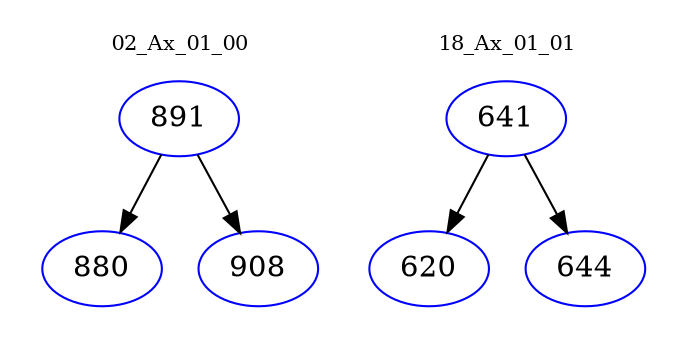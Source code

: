 digraph{
subgraph cluster_0 {
color = white
label = "02_Ax_01_00";
fontsize=10;
T0_891 [label="891", color="blue"]
T0_891 -> T0_880 [color="black"]
T0_880 [label="880", color="blue"]
T0_891 -> T0_908 [color="black"]
T0_908 [label="908", color="blue"]
}
subgraph cluster_1 {
color = white
label = "18_Ax_01_01";
fontsize=10;
T1_641 [label="641", color="blue"]
T1_641 -> T1_620 [color="black"]
T1_620 [label="620", color="blue"]
T1_641 -> T1_644 [color="black"]
T1_644 [label="644", color="blue"]
}
}
